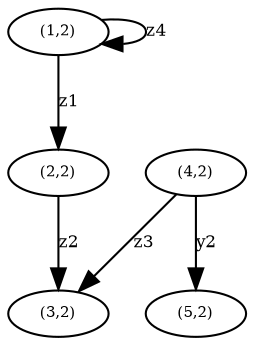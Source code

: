 digraph D1_2 {
"Hv(1,2)" [label="(1,2)",fontsize=7,width=.01,height=.01];
"Hv(1,2)" -> "Hv(1,2)" [label="z4",fontsize=8];
"Hv(1,2)" -> "Hv(2,2)" [label="z1",fontsize=8];
"Hv(2,2)" [label="(2,2)",fontsize=7,width=.01,height=.01];
"Hv(2,2)" -> "Hv(3,2)" [label="z2",fontsize=8];
"Hv(3,2)" [label="(3,2)",fontsize=7,width=.01,height=.01];
"Hv(4,2)" [label="(4,2)",fontsize=7,width=.01,height=.01];
"Hv(4,2)" -> "Hv(5,2)" [label="y2",fontsize=8];
"Hv(4,2)" -> "Hv(3,2)" [label="z3",fontsize=8];
"Hv(5,2)" [label="(5,2)",fontsize=7,width=.01,height=.01];}